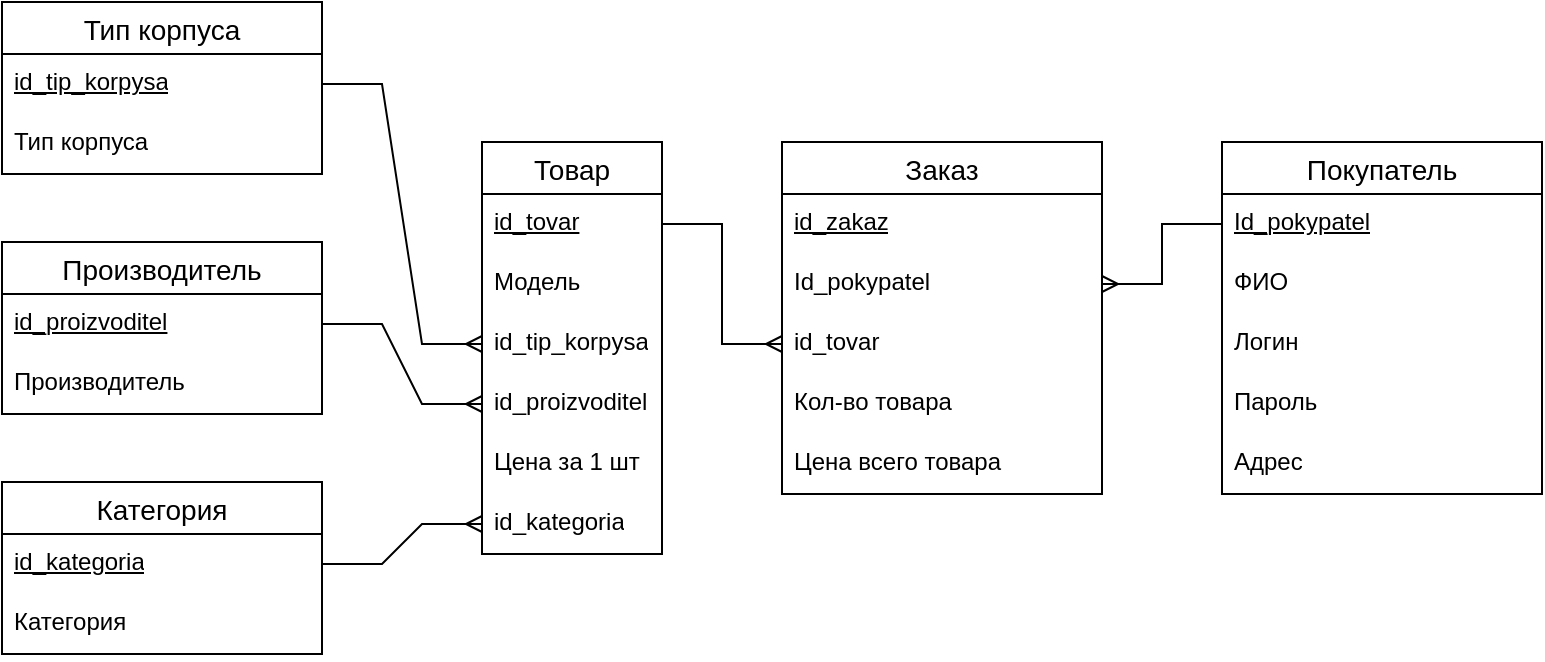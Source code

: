 <mxfile version="23.1.0" type="google">
  <diagram name="Страница — 1" id="mhJfzM_dvJgTfMBePiw2">
    <mxGraphModel grid="1" page="1" gridSize="10" guides="1" tooltips="1" connect="1" arrows="1" fold="1" pageScale="1" pageWidth="827" pageHeight="1169" math="0" shadow="0">
      <root>
        <mxCell id="0" />
        <mxCell id="1" parent="0" />
        <mxCell id="6CulEQCKyOcax9Cxeejh-9" value="Товар" style="swimlane;fontStyle=0;childLayout=stackLayout;horizontal=1;startSize=26;horizontalStack=0;resizeParent=1;resizeParentMax=0;resizeLast=0;collapsible=1;marginBottom=0;align=center;fontSize=14;" vertex="1" parent="1">
          <mxGeometry x="280" y="110" width="90" height="206" as="geometry">
            <mxRectangle x="320" y="40" width="60" height="30" as="alternateBounds" />
          </mxGeometry>
        </mxCell>
        <mxCell id="6CulEQCKyOcax9Cxeejh-10" value="&lt;u&gt;id_tovar&lt;/u&gt;" style="text;strokeColor=none;fillColor=none;spacingLeft=4;spacingRight=4;overflow=hidden;rotatable=0;points=[[0,0.5],[1,0.5]];portConstraint=eastwest;fontSize=12;whiteSpace=wrap;html=1;" vertex="1" parent="6CulEQCKyOcax9Cxeejh-9">
          <mxGeometry y="26" width="90" height="30" as="geometry" />
        </mxCell>
        <mxCell id="6CulEQCKyOcax9Cxeejh-11" value="Модель" style="text;strokeColor=none;fillColor=none;spacingLeft=4;spacingRight=4;overflow=hidden;rotatable=0;points=[[0,0.5],[1,0.5]];portConstraint=eastwest;fontSize=12;whiteSpace=wrap;html=1;" vertex="1" parent="6CulEQCKyOcax9Cxeejh-9">
          <mxGeometry y="56" width="90" height="30" as="geometry" />
        </mxCell>
        <mxCell id="6CulEQCKyOcax9Cxeejh-12" value="id_tip_korpysa" style="text;strokeColor=none;fillColor=none;spacingLeft=4;spacingRight=4;overflow=hidden;rotatable=0;points=[[0,0.5],[1,0.5]];portConstraint=eastwest;fontSize=12;whiteSpace=wrap;html=1;container=0;" vertex="1" parent="6CulEQCKyOcax9Cxeejh-9">
          <mxGeometry y="86" width="90" height="30" as="geometry" />
        </mxCell>
        <mxCell id="6CulEQCKyOcax9Cxeejh-13" value="id_proizvoditel" style="text;strokeColor=none;fillColor=none;spacingLeft=4;spacingRight=4;overflow=hidden;rotatable=0;points=[[0,0.5],[1,0.5]];portConstraint=eastwest;fontSize=12;whiteSpace=wrap;html=1;container=0;" vertex="1" parent="6CulEQCKyOcax9Cxeejh-9">
          <mxGeometry y="116" width="90" height="30" as="geometry" />
        </mxCell>
        <mxCell id="6CulEQCKyOcax9Cxeejh-18" value="Цена за 1 шт" style="text;strokeColor=none;fillColor=none;spacingLeft=4;spacingRight=4;overflow=hidden;rotatable=0;points=[[0,0.5],[1,0.5]];portConstraint=eastwest;fontSize=12;whiteSpace=wrap;html=1;container=0;" vertex="1" parent="6CulEQCKyOcax9Cxeejh-9">
          <mxGeometry y="146" width="90" height="30" as="geometry" />
        </mxCell>
        <mxCell id="6CulEQCKyOcax9Cxeejh-19" value="id_kategoria" style="text;strokeColor=none;fillColor=none;spacingLeft=4;spacingRight=4;overflow=hidden;rotatable=0;points=[[0,0.5],[1,0.5]];portConstraint=eastwest;fontSize=12;whiteSpace=wrap;html=1;container=0;" vertex="1" parent="6CulEQCKyOcax9Cxeejh-9">
          <mxGeometry y="176" width="90" height="30" as="geometry" />
        </mxCell>
        <mxCell id="6CulEQCKyOcax9Cxeejh-20" value="Тип корпуса" style="swimlane;fontStyle=0;childLayout=stackLayout;horizontal=1;startSize=26;horizontalStack=0;resizeParent=1;resizeParentMax=0;resizeLast=0;collapsible=1;marginBottom=0;align=center;fontSize=14;" vertex="1" parent="1">
          <mxGeometry x="40" y="40" width="160" height="86" as="geometry" />
        </mxCell>
        <mxCell id="6CulEQCKyOcax9Cxeejh-21" value="&lt;u&gt;id_tip_korpysa&lt;/u&gt;" style="text;strokeColor=none;fillColor=none;spacingLeft=4;spacingRight=4;overflow=hidden;rotatable=0;points=[[0,0.5],[1,0.5]];portConstraint=eastwest;fontSize=12;whiteSpace=wrap;html=1;" vertex="1" parent="6CulEQCKyOcax9Cxeejh-20">
          <mxGeometry y="26" width="160" height="30" as="geometry" />
        </mxCell>
        <mxCell id="6CulEQCKyOcax9Cxeejh-22" value="Тип корпуса" style="text;strokeColor=none;fillColor=none;spacingLeft=4;spacingRight=4;overflow=hidden;rotatable=0;points=[[0,0.5],[1,0.5]];portConstraint=eastwest;fontSize=12;whiteSpace=wrap;html=1;" vertex="1" parent="6CulEQCKyOcax9Cxeejh-20">
          <mxGeometry y="56" width="160" height="30" as="geometry" />
        </mxCell>
        <mxCell id="6CulEQCKyOcax9Cxeejh-24" value="Производитель" style="swimlane;fontStyle=0;childLayout=stackLayout;horizontal=1;startSize=26;horizontalStack=0;resizeParent=1;resizeParentMax=0;resizeLast=0;collapsible=1;marginBottom=0;align=center;fontSize=14;" vertex="1" parent="1">
          <mxGeometry x="40" y="160" width="160" height="86" as="geometry" />
        </mxCell>
        <mxCell id="6CulEQCKyOcax9Cxeejh-25" value="&lt;u&gt;id_proizvoditel&lt;/u&gt;" style="text;strokeColor=none;fillColor=none;spacingLeft=4;spacingRight=4;overflow=hidden;rotatable=0;points=[[0,0.5],[1,0.5]];portConstraint=eastwest;fontSize=12;whiteSpace=wrap;html=1;" vertex="1" parent="6CulEQCKyOcax9Cxeejh-24">
          <mxGeometry y="26" width="160" height="30" as="geometry" />
        </mxCell>
        <mxCell id="6CulEQCKyOcax9Cxeejh-26" value="Производитель" style="text;strokeColor=none;fillColor=none;spacingLeft=4;spacingRight=4;overflow=hidden;rotatable=0;points=[[0,0.5],[1,0.5]];portConstraint=eastwest;fontSize=12;whiteSpace=wrap;html=1;" vertex="1" parent="6CulEQCKyOcax9Cxeejh-24">
          <mxGeometry y="56" width="160" height="30" as="geometry" />
        </mxCell>
        <mxCell id="6CulEQCKyOcax9Cxeejh-44" value="Категория" style="swimlane;fontStyle=0;childLayout=stackLayout;horizontal=1;startSize=26;horizontalStack=0;resizeParent=1;resizeParentMax=0;resizeLast=0;collapsible=1;marginBottom=0;align=center;fontSize=14;" vertex="1" parent="1">
          <mxGeometry x="40" y="280" width="160" height="86" as="geometry" />
        </mxCell>
        <mxCell id="6CulEQCKyOcax9Cxeejh-45" value="&lt;u&gt;id_kategoria&lt;/u&gt;" style="text;strokeColor=none;fillColor=none;spacingLeft=4;spacingRight=4;overflow=hidden;rotatable=0;points=[[0,0.5],[1,0.5]];portConstraint=eastwest;fontSize=12;whiteSpace=wrap;html=1;" vertex="1" parent="6CulEQCKyOcax9Cxeejh-44">
          <mxGeometry y="26" width="160" height="30" as="geometry" />
        </mxCell>
        <mxCell id="6CulEQCKyOcax9Cxeejh-46" value="Категория" style="text;strokeColor=none;fillColor=none;spacingLeft=4;spacingRight=4;overflow=hidden;rotatable=0;points=[[0,0.5],[1,0.5]];portConstraint=eastwest;fontSize=12;whiteSpace=wrap;html=1;" vertex="1" parent="6CulEQCKyOcax9Cxeejh-44">
          <mxGeometry y="56" width="160" height="30" as="geometry" />
        </mxCell>
        <mxCell id="8tPF-Xo2YIT5vCxFB6NG-1" value="" style="edgeStyle=entityRelationEdgeStyle;fontSize=12;html=1;endArrow=ERmany;rounded=0;exitX=1;exitY=0.5;exitDx=0;exitDy=0;entryX=0;entryY=0.5;entryDx=0;entryDy=0;" edge="1" parent="1" source="6CulEQCKyOcax9Cxeejh-21" target="6CulEQCKyOcax9Cxeejh-12">
          <mxGeometry width="100" height="100" relative="1" as="geometry">
            <mxPoint x="230" y="420" as="sourcePoint" />
            <mxPoint x="330" y="320" as="targetPoint" />
          </mxGeometry>
        </mxCell>
        <mxCell id="8tPF-Xo2YIT5vCxFB6NG-2" value="" style="edgeStyle=entityRelationEdgeStyle;fontSize=12;html=1;endArrow=ERmany;rounded=0;exitX=1;exitY=0.5;exitDx=0;exitDy=0;entryX=0;entryY=0.5;entryDx=0;entryDy=0;" edge="1" parent="1" source="6CulEQCKyOcax9Cxeejh-25" target="6CulEQCKyOcax9Cxeejh-13">
          <mxGeometry width="100" height="100" relative="1" as="geometry">
            <mxPoint x="360" y="450" as="sourcePoint" />
            <mxPoint x="310" y="200" as="targetPoint" />
          </mxGeometry>
        </mxCell>
        <mxCell id="FORDDCb0sRz-FHihMrGk-1" value="" style="edgeStyle=entityRelationEdgeStyle;fontSize=12;html=1;endArrow=ERmany;rounded=0;exitX=1;exitY=0.5;exitDx=0;exitDy=0;entryX=0;entryY=0.5;entryDx=0;entryDy=0;" edge="1" parent="1" source="6CulEQCKyOcax9Cxeejh-45" target="6CulEQCKyOcax9Cxeejh-19">
          <mxGeometry width="100" height="100" relative="1" as="geometry">
            <mxPoint x="360" y="330" as="sourcePoint" />
            <mxPoint x="460" y="230" as="targetPoint" />
          </mxGeometry>
        </mxCell>
        <mxCell id="FORDDCb0sRz-FHihMrGk-2" value="Заказ" style="swimlane;fontStyle=0;childLayout=stackLayout;horizontal=1;startSize=26;horizontalStack=0;resizeParent=1;resizeParentMax=0;resizeLast=0;collapsible=1;marginBottom=0;align=center;fontSize=14;" vertex="1" parent="1">
          <mxGeometry x="430" y="110" width="160" height="176" as="geometry" />
        </mxCell>
        <mxCell id="FORDDCb0sRz-FHihMrGk-3" value="&lt;u&gt;id_zakaz&lt;/u&gt;" style="text;strokeColor=none;fillColor=none;spacingLeft=4;spacingRight=4;overflow=hidden;rotatable=0;points=[[0,0.5],[1,0.5]];portConstraint=eastwest;fontSize=12;whiteSpace=wrap;html=1;" vertex="1" parent="FORDDCb0sRz-FHihMrGk-2">
          <mxGeometry y="26" width="160" height="30" as="geometry" />
        </mxCell>
        <mxCell id="FORDDCb0sRz-FHihMrGk-5" value="Id_pokypatel" style="text;strokeColor=none;fillColor=none;spacingLeft=4;spacingRight=4;overflow=hidden;rotatable=0;points=[[0,0.5],[1,0.5]];portConstraint=eastwest;fontSize=12;whiteSpace=wrap;html=1;" vertex="1" parent="FORDDCb0sRz-FHihMrGk-2">
          <mxGeometry y="56" width="160" height="30" as="geometry" />
        </mxCell>
        <mxCell id="FORDDCb0sRz-FHihMrGk-4" value="id_tovar" style="text;strokeColor=none;fillColor=none;spacingLeft=4;spacingRight=4;overflow=hidden;rotatable=0;points=[[0,0.5],[1,0.5]];portConstraint=eastwest;fontSize=12;whiteSpace=wrap;html=1;" vertex="1" parent="FORDDCb0sRz-FHihMrGk-2">
          <mxGeometry y="86" width="160" height="30" as="geometry" />
        </mxCell>
        <mxCell id="FORDDCb0sRz-FHihMrGk-6" value="Кол-во товара" style="text;strokeColor=none;fillColor=none;spacingLeft=4;spacingRight=4;overflow=hidden;rotatable=0;points=[[0,0.5],[1,0.5]];portConstraint=eastwest;fontSize=12;whiteSpace=wrap;html=1;" vertex="1" parent="FORDDCb0sRz-FHihMrGk-2">
          <mxGeometry y="116" width="160" height="30" as="geometry" />
        </mxCell>
        <mxCell id="FORDDCb0sRz-FHihMrGk-7" value="Цена всего товара" style="text;strokeColor=none;fillColor=none;spacingLeft=4;spacingRight=4;overflow=hidden;rotatable=0;points=[[0,0.5],[1,0.5]];portConstraint=eastwest;fontSize=12;whiteSpace=wrap;html=1;" vertex="1" parent="FORDDCb0sRz-FHihMrGk-2">
          <mxGeometry y="146" width="160" height="30" as="geometry" />
        </mxCell>
        <mxCell id="FORDDCb0sRz-FHihMrGk-8" value="" style="edgeStyle=entityRelationEdgeStyle;fontSize=12;html=1;endArrow=ERmany;rounded=0;exitX=1;exitY=0.5;exitDx=0;exitDy=0;entryX=0;entryY=0.5;entryDx=0;entryDy=0;" edge="1" parent="1" source="6CulEQCKyOcax9Cxeejh-10" target="FORDDCb0sRz-FHihMrGk-4">
          <mxGeometry width="100" height="100" relative="1" as="geometry">
            <mxPoint x="360" y="330" as="sourcePoint" />
            <mxPoint x="460" y="230" as="targetPoint" />
          </mxGeometry>
        </mxCell>
        <mxCell id="FORDDCb0sRz-FHihMrGk-9" value="Покупатель" style="swimlane;fontStyle=0;childLayout=stackLayout;horizontal=1;startSize=26;horizontalStack=0;resizeParent=1;resizeParentMax=0;resizeLast=0;collapsible=1;marginBottom=0;align=center;fontSize=14;" vertex="1" parent="1">
          <mxGeometry x="650" y="110" width="160" height="176" as="geometry" />
        </mxCell>
        <mxCell id="FORDDCb0sRz-FHihMrGk-10" value="&lt;u&gt;Id_pokypatel&lt;/u&gt;" style="text;strokeColor=none;fillColor=none;spacingLeft=4;spacingRight=4;overflow=hidden;rotatable=0;points=[[0,0.5],[1,0.5]];portConstraint=eastwest;fontSize=12;whiteSpace=wrap;html=1;" vertex="1" parent="FORDDCb0sRz-FHihMrGk-9">
          <mxGeometry y="26" width="160" height="30" as="geometry" />
        </mxCell>
        <mxCell id="FORDDCb0sRz-FHihMrGk-11" value="ФИО" style="text;strokeColor=none;fillColor=none;spacingLeft=4;spacingRight=4;overflow=hidden;rotatable=0;points=[[0,0.5],[1,0.5]];portConstraint=eastwest;fontSize=12;whiteSpace=wrap;html=1;" vertex="1" parent="FORDDCb0sRz-FHihMrGk-9">
          <mxGeometry y="56" width="160" height="30" as="geometry" />
        </mxCell>
        <mxCell id="FORDDCb0sRz-FHihMrGk-12" value="Логин" style="text;strokeColor=none;fillColor=none;spacingLeft=4;spacingRight=4;overflow=hidden;rotatable=0;points=[[0,0.5],[1,0.5]];portConstraint=eastwest;fontSize=12;whiteSpace=wrap;html=1;" vertex="1" parent="FORDDCb0sRz-FHihMrGk-9">
          <mxGeometry y="86" width="160" height="30" as="geometry" />
        </mxCell>
        <mxCell id="FORDDCb0sRz-FHihMrGk-15" value="Пароль" style="text;strokeColor=none;fillColor=none;spacingLeft=4;spacingRight=4;overflow=hidden;rotatable=0;points=[[0,0.5],[1,0.5]];portConstraint=eastwest;fontSize=12;whiteSpace=wrap;html=1;" vertex="1" parent="FORDDCb0sRz-FHihMrGk-9">
          <mxGeometry y="116" width="160" height="30" as="geometry" />
        </mxCell>
        <mxCell id="FORDDCb0sRz-FHihMrGk-14" value="Адрес" style="text;strokeColor=none;fillColor=none;spacingLeft=4;spacingRight=4;overflow=hidden;rotatable=0;points=[[0,0.5],[1,0.5]];portConstraint=eastwest;fontSize=12;whiteSpace=wrap;html=1;" vertex="1" parent="FORDDCb0sRz-FHihMrGk-9">
          <mxGeometry y="146" width="160" height="30" as="geometry" />
        </mxCell>
        <mxCell id="FORDDCb0sRz-FHihMrGk-13" value="" style="edgeStyle=entityRelationEdgeStyle;fontSize=12;html=1;endArrow=ERmany;rounded=0;exitX=0;exitY=0.5;exitDx=0;exitDy=0;entryX=1;entryY=0.5;entryDx=0;entryDy=0;" edge="1" parent="1" source="FORDDCb0sRz-FHihMrGk-10" target="FORDDCb0sRz-FHihMrGk-5">
          <mxGeometry width="100" height="100" relative="1" as="geometry">
            <mxPoint x="360" y="330" as="sourcePoint" />
            <mxPoint x="460" y="230" as="targetPoint" />
          </mxGeometry>
        </mxCell>
      </root>
    </mxGraphModel>
  </diagram>
</mxfile>
